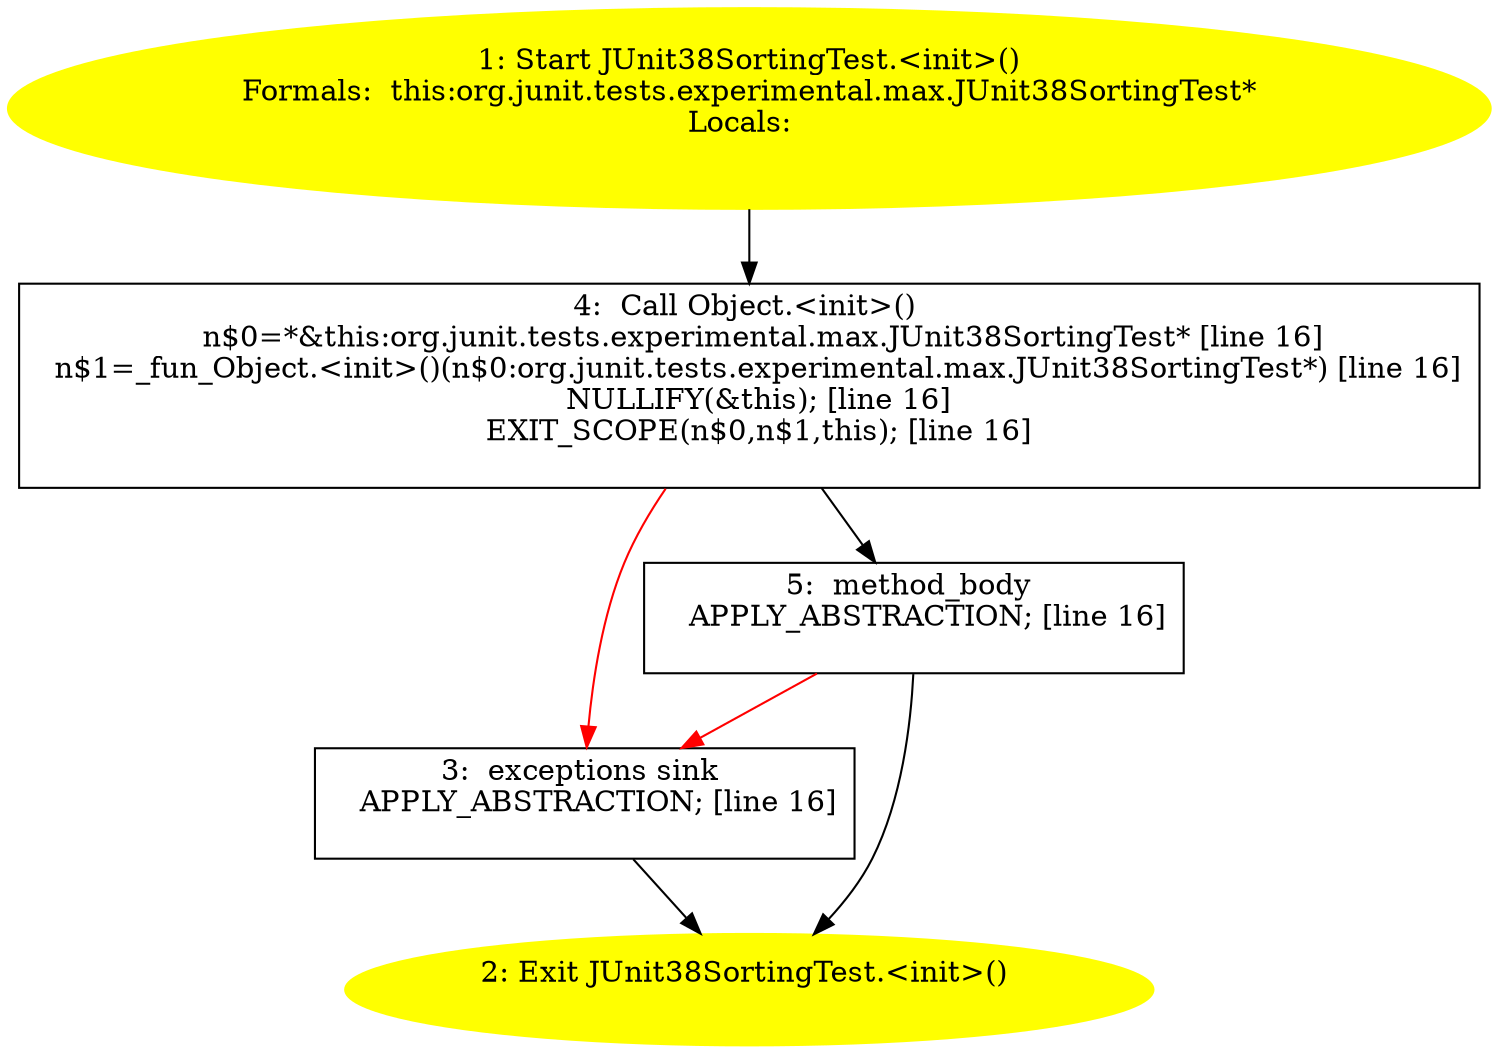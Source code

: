 /* @generated */
digraph cfg {
"org.junit.tests.experimental.max.JUnit38SortingTest.<init>().8a4b9787844303e3f0a788efe99e197d_1" [label="1: Start JUnit38SortingTest.<init>()\nFormals:  this:org.junit.tests.experimental.max.JUnit38SortingTest*\nLocals:  \n  " color=yellow style=filled]
	

	 "org.junit.tests.experimental.max.JUnit38SortingTest.<init>().8a4b9787844303e3f0a788efe99e197d_1" -> "org.junit.tests.experimental.max.JUnit38SortingTest.<init>().8a4b9787844303e3f0a788efe99e197d_4" ;
"org.junit.tests.experimental.max.JUnit38SortingTest.<init>().8a4b9787844303e3f0a788efe99e197d_2" [label="2: Exit JUnit38SortingTest.<init>() \n  " color=yellow style=filled]
	

"org.junit.tests.experimental.max.JUnit38SortingTest.<init>().8a4b9787844303e3f0a788efe99e197d_3" [label="3:  exceptions sink \n   APPLY_ABSTRACTION; [line 16]\n " shape="box"]
	

	 "org.junit.tests.experimental.max.JUnit38SortingTest.<init>().8a4b9787844303e3f0a788efe99e197d_3" -> "org.junit.tests.experimental.max.JUnit38SortingTest.<init>().8a4b9787844303e3f0a788efe99e197d_2" ;
"org.junit.tests.experimental.max.JUnit38SortingTest.<init>().8a4b9787844303e3f0a788efe99e197d_4" [label="4:  Call Object.<init>() \n   n$0=*&this:org.junit.tests.experimental.max.JUnit38SortingTest* [line 16]\n  n$1=_fun_Object.<init>()(n$0:org.junit.tests.experimental.max.JUnit38SortingTest*) [line 16]\n  NULLIFY(&this); [line 16]\n  EXIT_SCOPE(n$0,n$1,this); [line 16]\n " shape="box"]
	

	 "org.junit.tests.experimental.max.JUnit38SortingTest.<init>().8a4b9787844303e3f0a788efe99e197d_4" -> "org.junit.tests.experimental.max.JUnit38SortingTest.<init>().8a4b9787844303e3f0a788efe99e197d_5" ;
	 "org.junit.tests.experimental.max.JUnit38SortingTest.<init>().8a4b9787844303e3f0a788efe99e197d_4" -> "org.junit.tests.experimental.max.JUnit38SortingTest.<init>().8a4b9787844303e3f0a788efe99e197d_3" [color="red" ];
"org.junit.tests.experimental.max.JUnit38SortingTest.<init>().8a4b9787844303e3f0a788efe99e197d_5" [label="5:  method_body \n   APPLY_ABSTRACTION; [line 16]\n " shape="box"]
	

	 "org.junit.tests.experimental.max.JUnit38SortingTest.<init>().8a4b9787844303e3f0a788efe99e197d_5" -> "org.junit.tests.experimental.max.JUnit38SortingTest.<init>().8a4b9787844303e3f0a788efe99e197d_2" ;
	 "org.junit.tests.experimental.max.JUnit38SortingTest.<init>().8a4b9787844303e3f0a788efe99e197d_5" -> "org.junit.tests.experimental.max.JUnit38SortingTest.<init>().8a4b9787844303e3f0a788efe99e197d_3" [color="red" ];
}
